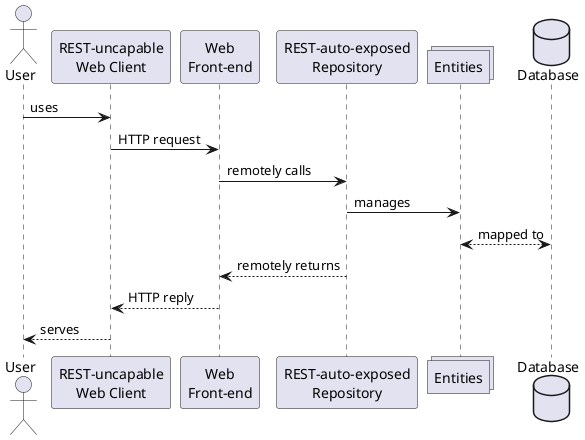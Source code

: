 @startuml SequenceDiagram
actor User as U
participant "REST-uncapable\nWeb Client" as RUC
participant "Web\nFront-end" as WFE
participant "REST-auto-exposed\nRepository" as R
collections Entities as E
database Database as DB
U -> RUC : uses
RUC -> WFE : HTTP request
WFE -> R : remotely calls
R -> E : manages
E <--> DB : mapped to
R --> WFE : remotely returns
WFE --> RUC : HTTP reply
RUC --> U : serves
@enduml